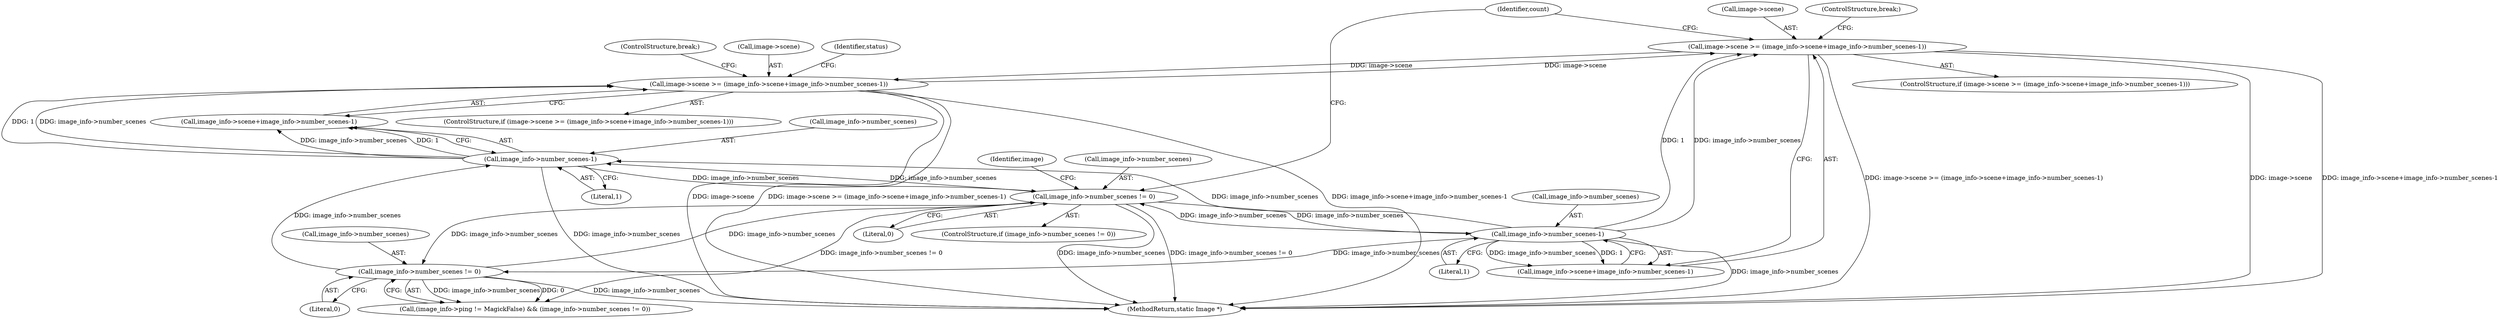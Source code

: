 digraph "0_ImageMagick_f6e9d0d9955e85bdd7540b251cd50d598dacc5e6_70@pointer" {
"1002147" [label="(Call,image->scene >= (image_info->scene+image_info->number_scenes-1))"];
"1001154" [label="(Call,image->scene >= (image_info->scene+image_info->number_scenes-1))"];
"1002147" [label="(Call,image->scene >= (image_info->scene+image_info->number_scenes-1))"];
"1002155" [label="(Call,image_info->number_scenes-1)"];
"1002141" [label="(Call,image_info->number_scenes != 0)"];
"1001148" [label="(Call,image_info->number_scenes != 0)"];
"1001162" [label="(Call,image_info->number_scenes-1)"];
"1002142" [label="(Call,image_info->number_scenes)"];
"1002146" [label="(ControlStructure,if (image->scene >= (image_info->scene+image_info->number_scenes-1)))"];
"1001142" [label="(Call,(image_info->ping != MagickFalse) && (image_info->number_scenes != 0))"];
"1001166" [label="(Literal,1)"];
"1001163" [label="(Call,image_info->number_scenes)"];
"1002145" [label="(Literal,0)"];
"1002140" [label="(ControlStructure,if (image_info->number_scenes != 0))"];
"1001152" [label="(Literal,0)"];
"1002155" [label="(Call,image_info->number_scenes-1)"];
"1001169" [label="(Identifier,status)"];
"1001167" [label="(ControlStructure,break;)"];
"1001158" [label="(Call,image_info->scene+image_info->number_scenes-1)"];
"1001154" [label="(Call,image->scene >= (image_info->scene+image_info->number_scenes-1))"];
"1001162" [label="(Call,image_info->number_scenes-1)"];
"1001155" [label="(Call,image->scene)"];
"1002159" [label="(Literal,1)"];
"1002156" [label="(Call,image_info->number_scenes)"];
"1002162" [label="(Identifier,count)"];
"1002147" [label="(Call,image->scene >= (image_info->scene+image_info->number_scenes-1))"];
"1001153" [label="(ControlStructure,if (image->scene >= (image_info->scene+image_info->number_scenes-1)))"];
"1002148" [label="(Call,image->scene)"];
"1002151" [label="(Call,image_info->scene+image_info->number_scenes-1)"];
"1002149" [label="(Identifier,image)"];
"1001148" [label="(Call,image_info->number_scenes != 0)"];
"1001149" [label="(Call,image_info->number_scenes)"];
"1002141" [label="(Call,image_info->number_scenes != 0)"];
"1002234" [label="(MethodReturn,static Image *)"];
"1002160" [label="(ControlStructure,break;)"];
"1002147" -> "1002146"  [label="AST: "];
"1002147" -> "1002151"  [label="CFG: "];
"1002148" -> "1002147"  [label="AST: "];
"1002151" -> "1002147"  [label="AST: "];
"1002160" -> "1002147"  [label="CFG: "];
"1002162" -> "1002147"  [label="CFG: "];
"1002147" -> "1002234"  [label="DDG: image->scene >= (image_info->scene+image_info->number_scenes-1)"];
"1002147" -> "1002234"  [label="DDG: image->scene"];
"1002147" -> "1002234"  [label="DDG: image_info->scene+image_info->number_scenes-1"];
"1002147" -> "1001154"  [label="DDG: image->scene"];
"1001154" -> "1002147"  [label="DDG: image->scene"];
"1002155" -> "1002147"  [label="DDG: image_info->number_scenes"];
"1002155" -> "1002147"  [label="DDG: 1"];
"1001154" -> "1001153"  [label="AST: "];
"1001154" -> "1001158"  [label="CFG: "];
"1001155" -> "1001154"  [label="AST: "];
"1001158" -> "1001154"  [label="AST: "];
"1001167" -> "1001154"  [label="CFG: "];
"1001169" -> "1001154"  [label="CFG: "];
"1001154" -> "1002234"  [label="DDG: image->scene"];
"1001154" -> "1002234"  [label="DDG: image->scene >= (image_info->scene+image_info->number_scenes-1)"];
"1001154" -> "1002234"  [label="DDG: image_info->scene+image_info->number_scenes-1"];
"1001162" -> "1001154"  [label="DDG: image_info->number_scenes"];
"1001162" -> "1001154"  [label="DDG: 1"];
"1002155" -> "1002151"  [label="AST: "];
"1002155" -> "1002159"  [label="CFG: "];
"1002156" -> "1002155"  [label="AST: "];
"1002159" -> "1002155"  [label="AST: "];
"1002151" -> "1002155"  [label="CFG: "];
"1002155" -> "1002234"  [label="DDG: image_info->number_scenes"];
"1002155" -> "1001148"  [label="DDG: image_info->number_scenes"];
"1002155" -> "1001162"  [label="DDG: image_info->number_scenes"];
"1002155" -> "1002141"  [label="DDG: image_info->number_scenes"];
"1002155" -> "1002151"  [label="DDG: image_info->number_scenes"];
"1002155" -> "1002151"  [label="DDG: 1"];
"1002141" -> "1002155"  [label="DDG: image_info->number_scenes"];
"1002141" -> "1002140"  [label="AST: "];
"1002141" -> "1002145"  [label="CFG: "];
"1002142" -> "1002141"  [label="AST: "];
"1002145" -> "1002141"  [label="AST: "];
"1002149" -> "1002141"  [label="CFG: "];
"1002162" -> "1002141"  [label="CFG: "];
"1002141" -> "1002234"  [label="DDG: image_info->number_scenes"];
"1002141" -> "1002234"  [label="DDG: image_info->number_scenes != 0"];
"1002141" -> "1001142"  [label="DDG: image_info->number_scenes != 0"];
"1002141" -> "1001148"  [label="DDG: image_info->number_scenes"];
"1002141" -> "1001162"  [label="DDG: image_info->number_scenes"];
"1001148" -> "1002141"  [label="DDG: image_info->number_scenes"];
"1001162" -> "1002141"  [label="DDG: image_info->number_scenes"];
"1001148" -> "1001142"  [label="AST: "];
"1001148" -> "1001152"  [label="CFG: "];
"1001149" -> "1001148"  [label="AST: "];
"1001152" -> "1001148"  [label="AST: "];
"1001142" -> "1001148"  [label="CFG: "];
"1001148" -> "1002234"  [label="DDG: image_info->number_scenes"];
"1001148" -> "1001142"  [label="DDG: image_info->number_scenes"];
"1001148" -> "1001142"  [label="DDG: 0"];
"1001148" -> "1001162"  [label="DDG: image_info->number_scenes"];
"1001162" -> "1001158"  [label="AST: "];
"1001162" -> "1001166"  [label="CFG: "];
"1001163" -> "1001162"  [label="AST: "];
"1001166" -> "1001162"  [label="AST: "];
"1001158" -> "1001162"  [label="CFG: "];
"1001162" -> "1002234"  [label="DDG: image_info->number_scenes"];
"1001162" -> "1001158"  [label="DDG: image_info->number_scenes"];
"1001162" -> "1001158"  [label="DDG: 1"];
}
